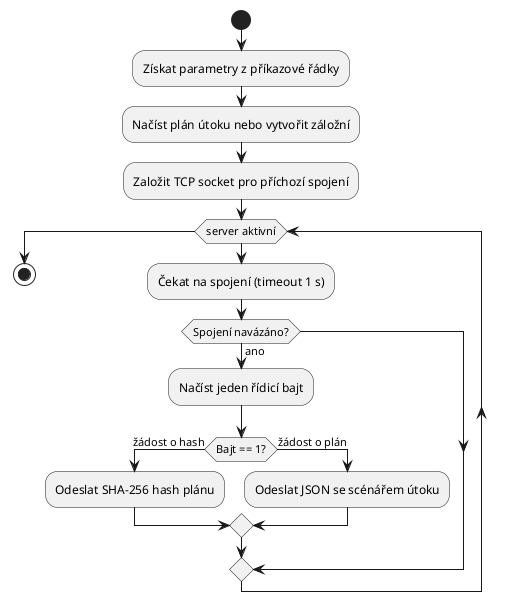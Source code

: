 @startuml

start
:Získat parametry z příkazové řádky;
:Načíst plán útoku nebo vytvořit záložní;
:Založit TCP socket pro příchozí spojení;
while (server aktivní)
  :Čekat na spojení (timeout 1 s);
  if (Spojení navázáno?) then (ano)
    :Načíst jeden řídicí bajt;
    if (Bajt == 1?) then (žádost o hash)
      :Odeslat SHA-256 hash plánu;
    else (žádost o plán)
      :Odeslat JSON se scénářem útoku;
    endif
  endif
endwhile
stop

@enduml